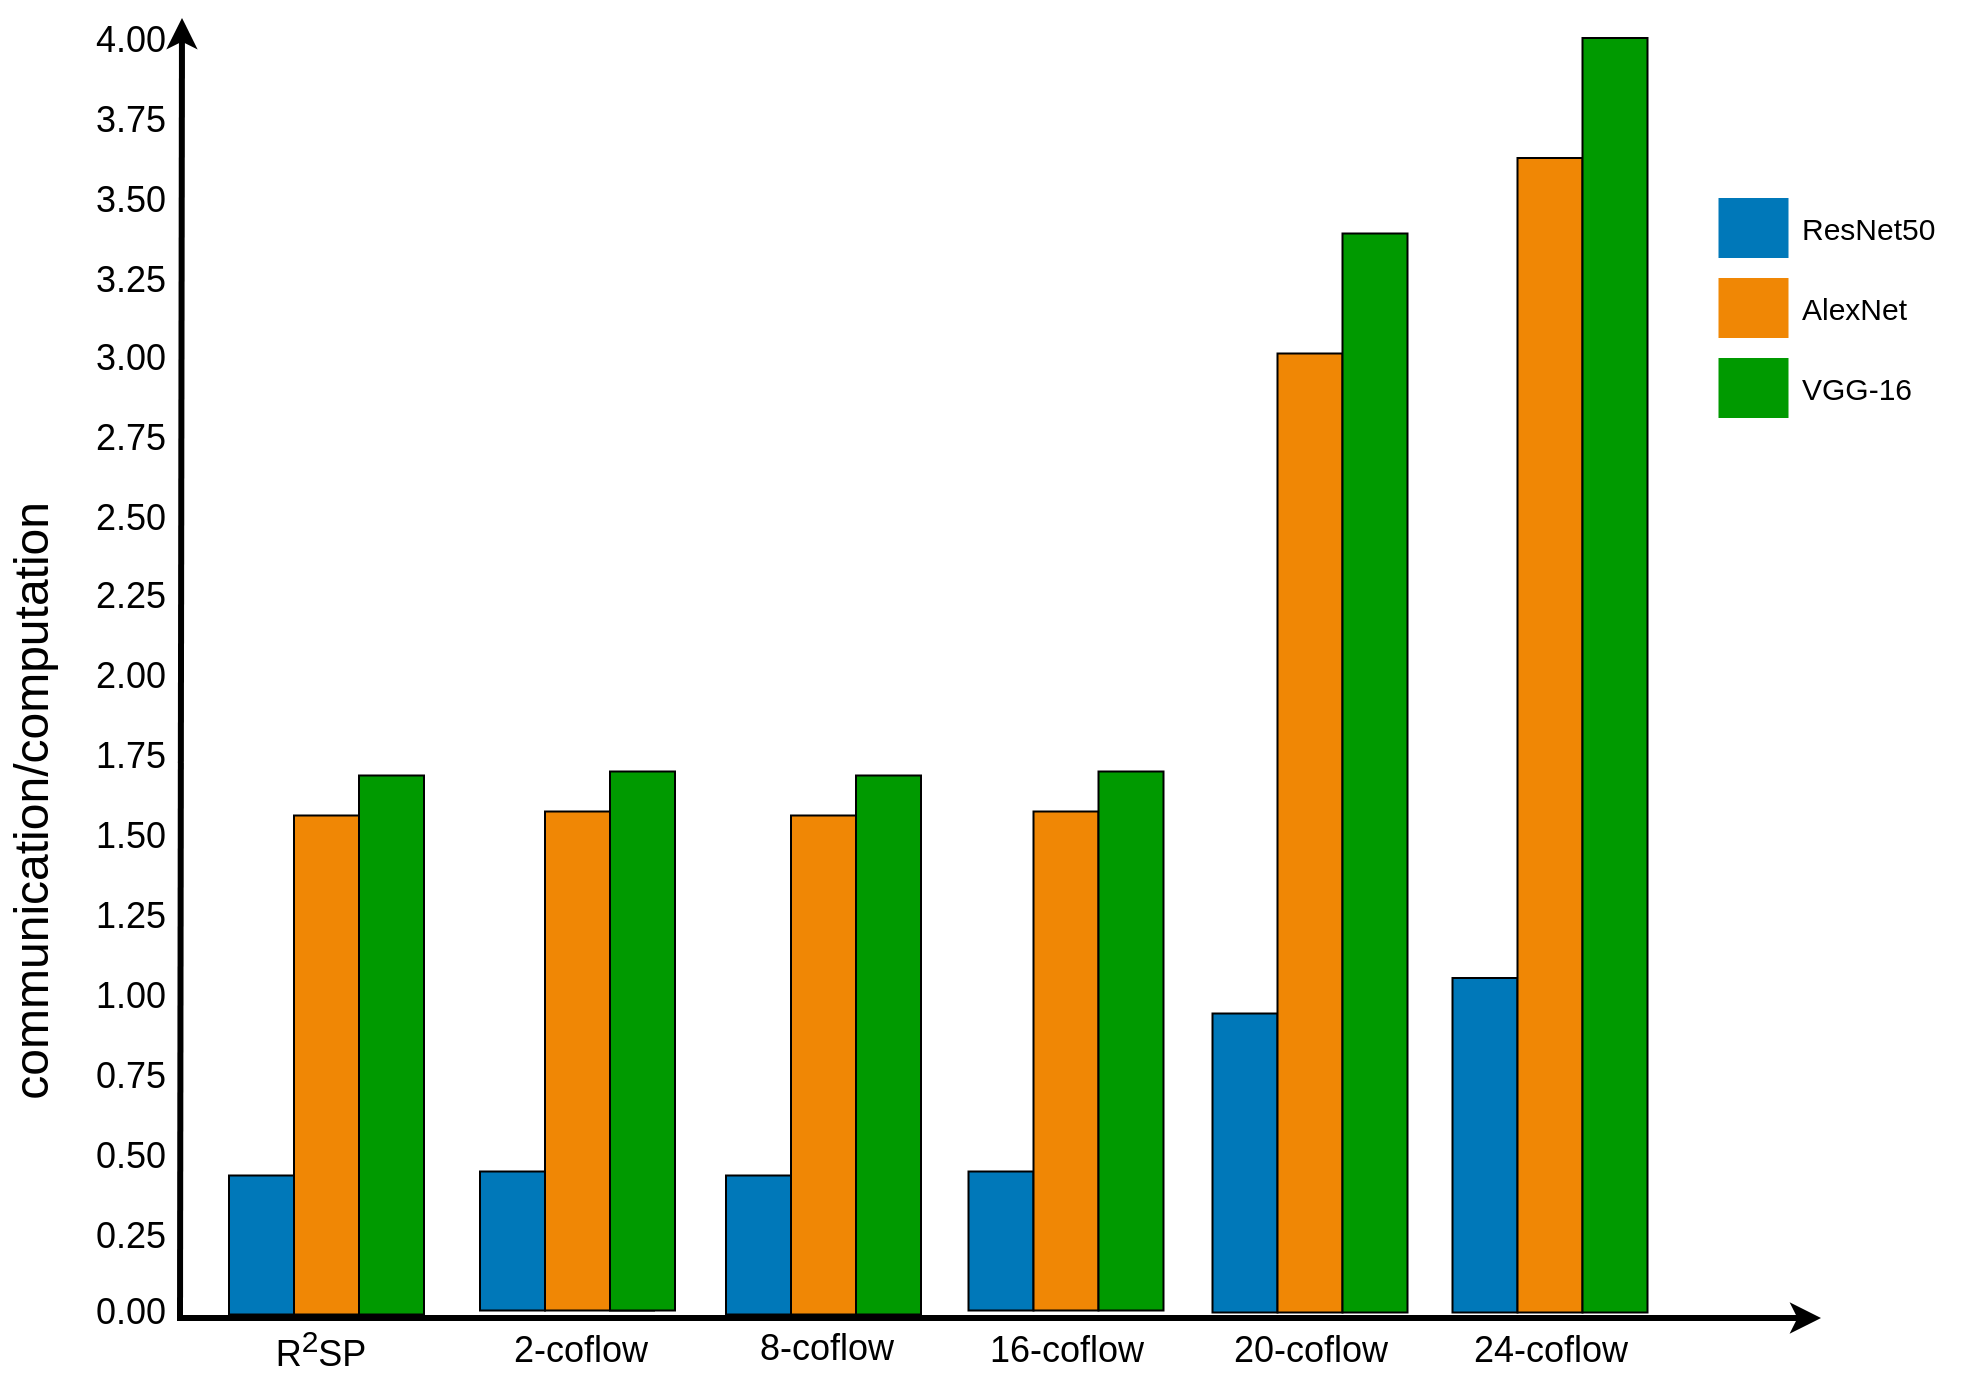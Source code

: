 <mxfile version="13.8.1" type="github">
  <diagram id="T89XPPoivCCFEeKoEIFi" name="第 1 页">
    <mxGraphModel dx="-296" dy="1322" grid="1" gridSize="10" guides="1" tooltips="1" connect="1" arrows="1" fold="1" page="1" pageScale="1" pageWidth="827" pageHeight="1169" math="0" shadow="0">
      <root>
        <mxCell id="0" />
        <mxCell id="1" parent="0" />
        <mxCell id="WCGk1mYOTGd77UesOvjc-1" value="" style="edgeStyle=none;html=1;fontColor=#000000;strokeWidth=3;strokeColor=#000000;" parent="1" edge="1">
          <mxGeometry width="100" height="100" relative="1" as="geometry">
            <mxPoint x="2210" y="1600.5" as="sourcePoint" />
            <mxPoint x="2211" y="950" as="targetPoint" />
          </mxGeometry>
        </mxCell>
        <mxCell id="WCGk1mYOTGd77UesOvjc-2" value="" style="edgeStyle=none;html=1;fontColor=#000000;strokeWidth=3;strokeColor=#000000;" parent="1" edge="1">
          <mxGeometry width="100" height="100" relative="1" as="geometry">
            <mxPoint x="2208.5" y="1600" as="sourcePoint" />
            <mxPoint x="3030.5" y="1600" as="targetPoint" />
          </mxGeometry>
        </mxCell>
        <mxCell id="WCGk1mYOTGd77UesOvjc-3" value="8-coflow" style="text;spacingTop=-5;align=center;verticalAlign=middle;fontStyle=0;html=1;fontSize=18;points=[];strokeColor=none;" parent="1" vertex="1">
          <mxGeometry x="2473" y="1602.25" width="120" height="30" as="geometry" />
        </mxCell>
        <mxCell id="WCGk1mYOTGd77UesOvjc-4" value="16-coflow" style="text;spacingTop=-5;align=center;verticalAlign=middle;fontStyle=0;html=1;fontSize=18;points=[];strokeColor=none;" parent="1" vertex="1">
          <mxGeometry x="2593" y="1603.25" width="120" height="30" as="geometry" />
        </mxCell>
        <mxCell id="WCGk1mYOTGd77UesOvjc-5" value="20-coflow" style="text;spacingTop=-5;align=center;verticalAlign=middle;fontStyle=0;html=1;fontSize=18;points=[];strokeColor=none;" parent="1" vertex="1">
          <mxGeometry x="2715" y="1603.25" width="120" height="30" as="geometry" />
        </mxCell>
        <mxCell id="WCGk1mYOTGd77UesOvjc-6" value="" style="whiteSpace=wrap;gradientColor=none;gradientDirection=east;strokeColor=none;html=1;fontColor=#23445d;fillColor=#009a00;" parent="1" vertex="1">
          <mxGeometry x="2979.25" y="1120" width="35.0" height="30.0" as="geometry" />
        </mxCell>
        <mxCell id="WCGk1mYOTGd77UesOvjc-7" value="" style="whiteSpace=wrap;gradientColor=none;gradientDirection=east;strokeColor=none;html=1;fontColor=#23445d;fillColor=#F08705;" parent="1" vertex="1">
          <mxGeometry x="2979.25" y="1080" width="35.0" height="30.0" as="geometry" />
        </mxCell>
        <mxCell id="WCGk1mYOTGd77UesOvjc-8" value="" style="whiteSpace=wrap;gradientColor=none;gradientDirection=east;strokeColor=none;html=1;fontColor=#23445d;fillColor=#0078b9;" parent="1" vertex="1">
          <mxGeometry x="2979.25" y="1040" width="35.0" height="30.0" as="geometry" />
        </mxCell>
        <mxCell id="WCGk1mYOTGd77UesOvjc-9" value="AlexNet" style="text;spacingTop=-5;html=1;points=[];fontSize=15;" parent="1" vertex="1">
          <mxGeometry x="3019.25" y="1085" width="80" height="20" as="geometry" />
        </mxCell>
        <mxCell id="WCGk1mYOTGd77UesOvjc-10" value="ResNet50" style="text;spacingTop=-5;html=1;points=[];fontSize=15;" parent="1" vertex="1">
          <mxGeometry x="3019.25" y="1045" width="80" height="20" as="geometry" />
        </mxCell>
        <mxCell id="WCGk1mYOTGd77UesOvjc-11" value="VGG-16&lt;br&gt;" style="text;spacingTop=-5;html=1;points=[];fontSize=15;" parent="1" vertex="1">
          <mxGeometry x="3019.25" y="1125" width="80" height="20" as="geometry" />
        </mxCell>
        <mxCell id="WCGk1mYOTGd77UesOvjc-12" value="communication/computation" style="text;spacingTop=-5;html=1;fontSize=24;fontStyle=0;points=[];textDirection=ltr;align=right;verticalAlign=top;horizontal=0;" parent="1" vertex="1">
          <mxGeometry x="2120" y="1191" width="80" height="20" as="geometry" />
        </mxCell>
        <mxCell id="WCGk1mYOTGd77UesOvjc-13" value="2.75" style="text;spacingTop=-5;align=center;verticalAlign=middle;fontStyle=0;html=1;fontSize=18;points=[];labelBackgroundColor=none;labelBorderColor=none;rounded=0;" parent="1" vertex="1">
          <mxGeometry x="2170" y="1142" width="30" height="40" as="geometry" />
        </mxCell>
        <mxCell id="WCGk1mYOTGd77UesOvjc-14" value="" style="rounded=0;whiteSpace=wrap;html=1;fillColor=#0078B9;" parent="1" vertex="1">
          <mxGeometry x="2483" y="1528.75" width="32.5" height="69.5" as="geometry" />
        </mxCell>
        <mxCell id="WCGk1mYOTGd77UesOvjc-17" value="1.75" style="text;spacingTop=-5;align=center;verticalAlign=middle;fontStyle=0;html=1;fontSize=18;points=[];labelBackgroundColor=none;labelBorderColor=none;rounded=0;" parent="1" vertex="1">
          <mxGeometry x="2170" y="1301" width="30" height="40" as="geometry" />
        </mxCell>
        <mxCell id="WCGk1mYOTGd77UesOvjc-18" value="1.25" style="text;spacingTop=-5;align=center;verticalAlign=middle;fontStyle=0;html=1;fontSize=18;points=[];labelBackgroundColor=none;labelBorderColor=none;rounded=0;" parent="1" vertex="1">
          <mxGeometry x="2170" y="1381" width="30" height="40" as="geometry" />
        </mxCell>
        <mxCell id="WCGk1mYOTGd77UesOvjc-19" value="0.50" style="text;spacingTop=-5;align=center;verticalAlign=middle;fontStyle=0;html=1;fontSize=18;points=[];labelBackgroundColor=none;labelBorderColor=none;rounded=0;" parent="1" vertex="1">
          <mxGeometry x="2170" y="1501.75" width="30" height="40" as="geometry" />
        </mxCell>
        <mxCell id="WCGk1mYOTGd77UesOvjc-20" value="2.25" style="text;spacingTop=-5;align=center;verticalAlign=middle;fontStyle=0;html=1;fontSize=18;points=[];labelBackgroundColor=none;labelBorderColor=none;rounded=0;" parent="1" vertex="1">
          <mxGeometry x="2170" y="1221" width="30" height="40" as="geometry" />
        </mxCell>
        <mxCell id="WCGk1mYOTGd77UesOvjc-21" value="2.50" style="text;spacingTop=-5;align=center;verticalAlign=middle;fontStyle=0;html=1;fontSize=18;points=[];labelBackgroundColor=none;labelBorderColor=none;rounded=0;" parent="1" vertex="1">
          <mxGeometry x="2170" y="1182" width="30" height="40" as="geometry" />
        </mxCell>
        <mxCell id="WCGk1mYOTGd77UesOvjc-22" value="2.00" style="text;spacingTop=-5;align=center;verticalAlign=middle;fontStyle=0;html=1;fontSize=18;points=[];labelBackgroundColor=none;labelBorderColor=none;rounded=0;" parent="1" vertex="1">
          <mxGeometry x="2170" y="1261" width="30" height="40" as="geometry" />
        </mxCell>
        <mxCell id="WCGk1mYOTGd77UesOvjc-23" value="1.50" style="text;spacingTop=-5;align=center;verticalAlign=middle;fontStyle=0;html=1;fontSize=18;points=[];labelBackgroundColor=none;labelBorderColor=none;rounded=0;" parent="1" vertex="1">
          <mxGeometry x="2170" y="1341" width="30" height="40" as="geometry" />
        </mxCell>
        <mxCell id="WCGk1mYOTGd77UesOvjc-24" value="1.00" style="text;spacingTop=-5;align=center;verticalAlign=middle;fontStyle=0;html=1;fontSize=18;points=[];labelBackgroundColor=none;labelBorderColor=none;rounded=0;" parent="1" vertex="1">
          <mxGeometry x="2170" y="1421" width="30" height="40" as="geometry" />
        </mxCell>
        <mxCell id="WCGk1mYOTGd77UesOvjc-25" value="0.25" style="text;spacingTop=-5;align=center;verticalAlign=middle;fontStyle=0;html=1;fontSize=18;points=[];labelBackgroundColor=none;labelBorderColor=none;rounded=0;" parent="1" vertex="1">
          <mxGeometry x="2170" y="1541.5" width="30" height="40" as="geometry" />
        </mxCell>
        <mxCell id="WCGk1mYOTGd77UesOvjc-26" value="0.00" style="text;spacingTop=-5;align=center;verticalAlign=middle;fontStyle=0;html=1;fontSize=18;points=[];labelBackgroundColor=none;labelBorderColor=none;rounded=0;" parent="1" vertex="1">
          <mxGeometry x="2170" y="1579.5" width="30" height="40" as="geometry" />
        </mxCell>
        <mxCell id="WCGk1mYOTGd77UesOvjc-27" value="" style="rounded=0;whiteSpace=wrap;html=1;fillColor=#F08705;" parent="1" vertex="1">
          <mxGeometry x="2515.5" y="1348.75" width="54.5" height="249.5" as="geometry" />
        </mxCell>
        <mxCell id="WCGk1mYOTGd77UesOvjc-28" value="" style="rounded=0;whiteSpace=wrap;html=1;fillColor=#009A00;" parent="1" vertex="1">
          <mxGeometry x="2548" y="1328.75" width="32.5" height="269.5" as="geometry" />
        </mxCell>
        <mxCell id="WCGk1mYOTGd77UesOvjc-29" value="" style="rounded=0;whiteSpace=wrap;html=1;fillColor=#0078B9;" parent="1" vertex="1">
          <mxGeometry x="2604.25" y="1526.75" width="32.5" height="69.5" as="geometry" />
        </mxCell>
        <mxCell id="WCGk1mYOTGd77UesOvjc-30" value="" style="rounded=0;whiteSpace=wrap;html=1;fillColor=#F08705;" parent="1" vertex="1">
          <mxGeometry x="2636.75" y="1346.75" width="32.5" height="249.5" as="geometry" />
        </mxCell>
        <mxCell id="WCGk1mYOTGd77UesOvjc-31" value="" style="rounded=0;whiteSpace=wrap;html=1;fillColor=#009A00;" parent="1" vertex="1">
          <mxGeometry x="2669.25" y="1326.75" width="32.5" height="269.5" as="geometry" />
        </mxCell>
        <mxCell id="WCGk1mYOTGd77UesOvjc-32" value="" style="rounded=0;whiteSpace=wrap;html=1;fillColor=#0078B9;" parent="1" vertex="1">
          <mxGeometry x="2726.25" y="1447.75" width="32.5" height="149.5" as="geometry" />
        </mxCell>
        <mxCell id="WCGk1mYOTGd77UesOvjc-33" value="" style="rounded=0;whiteSpace=wrap;html=1;fillColor=#F08705;" parent="1" vertex="1">
          <mxGeometry x="2758.75" y="1117.75" width="32.5" height="479.5" as="geometry" />
        </mxCell>
        <mxCell id="WCGk1mYOTGd77UesOvjc-34" value="" style="rounded=0;whiteSpace=wrap;html=1;fillColor=#009A00;" parent="1" vertex="1">
          <mxGeometry x="2791.25" y="1057.75" width="32.5" height="539.5" as="geometry" />
        </mxCell>
        <mxCell id="DEcqkY3-tAxHTdAIMPjW-1" value="3.50" style="text;spacingTop=-5;align=center;verticalAlign=middle;fontStyle=0;html=1;fontSize=18;points=[];labelBackgroundColor=none;labelBorderColor=none;rounded=0;" vertex="1" parent="1">
          <mxGeometry x="2170" y="1023" width="30" height="40" as="geometry" />
        </mxCell>
        <mxCell id="DEcqkY3-tAxHTdAIMPjW-2" value="3.00" style="text;spacingTop=-5;align=center;verticalAlign=middle;fontStyle=0;html=1;fontSize=18;points=[];labelBackgroundColor=none;labelBorderColor=none;rounded=0;" vertex="1" parent="1">
          <mxGeometry x="2170" y="1102" width="30" height="40" as="geometry" />
        </mxCell>
        <mxCell id="DEcqkY3-tAxHTdAIMPjW-3" value="3.25" style="text;spacingTop=-5;align=center;verticalAlign=middle;fontStyle=0;html=1;fontSize=18;points=[];labelBackgroundColor=none;labelBorderColor=none;rounded=0;" vertex="1" parent="1">
          <mxGeometry x="2170" y="1063" width="30" height="40" as="geometry" />
        </mxCell>
        <mxCell id="DEcqkY3-tAxHTdAIMPjW-4" value="0.75" style="text;spacingTop=-5;align=center;verticalAlign=middle;fontStyle=0;html=1;fontSize=18;points=[];labelBackgroundColor=none;labelBorderColor=none;rounded=0;" vertex="1" parent="1">
          <mxGeometry x="2170" y="1461" width="30" height="40" as="geometry" />
        </mxCell>
        <mxCell id="DEcqkY3-tAxHTdAIMPjW-5" value="24-coflow" style="text;spacingTop=-5;align=center;verticalAlign=middle;fontStyle=0;html=1;fontSize=18;points=[];strokeColor=none;" vertex="1" parent="1">
          <mxGeometry x="2835" y="1603.25" width="120" height="30" as="geometry" />
        </mxCell>
        <mxCell id="DEcqkY3-tAxHTdAIMPjW-6" value="" style="rounded=0;whiteSpace=wrap;html=1;fillColor=#0078B9;" vertex="1" parent="1">
          <mxGeometry x="2846.25" y="1430" width="32.5" height="167.25" as="geometry" />
        </mxCell>
        <mxCell id="DEcqkY3-tAxHTdAIMPjW-7" value="" style="rounded=0;whiteSpace=wrap;html=1;fillColor=#F08705;" vertex="1" parent="1">
          <mxGeometry x="2878.75" y="1020" width="32.5" height="577.25" as="geometry" />
        </mxCell>
        <mxCell id="DEcqkY3-tAxHTdAIMPjW-8" value="" style="rounded=0;whiteSpace=wrap;html=1;fillColor=#009A00;" vertex="1" parent="1">
          <mxGeometry x="2911.25" y="960" width="32.5" height="637.25" as="geometry" />
        </mxCell>
        <mxCell id="DEcqkY3-tAxHTdAIMPjW-9" value="R&lt;sup&gt;2&lt;/sup&gt;SP" style="text;spacingTop=-5;align=center;verticalAlign=middle;fontStyle=0;html=1;fontSize=18;points=[];strokeColor=none;" vertex="1" parent="1">
          <mxGeometry x="2220" y="1603.25" width="120" height="30" as="geometry" />
        </mxCell>
        <mxCell id="DEcqkY3-tAxHTdAIMPjW-10" value="" style="rounded=0;whiteSpace=wrap;html=1;fillColor=#0078B9;" vertex="1" parent="1">
          <mxGeometry x="2234.5" y="1528.75" width="32.5" height="69.5" as="geometry" />
        </mxCell>
        <mxCell id="DEcqkY3-tAxHTdAIMPjW-11" value="" style="rounded=0;whiteSpace=wrap;html=1;fillColor=#F08705;" vertex="1" parent="1">
          <mxGeometry x="2267" y="1348.75" width="32.5" height="249.5" as="geometry" />
        </mxCell>
        <mxCell id="DEcqkY3-tAxHTdAIMPjW-12" value="" style="rounded=0;whiteSpace=wrap;html=1;fillColor=#009A00;" vertex="1" parent="1">
          <mxGeometry x="2299.5" y="1328.75" width="32.5" height="269.5" as="geometry" />
        </mxCell>
        <mxCell id="DEcqkY3-tAxHTdAIMPjW-15" value="4.00" style="text;spacingTop=-5;align=center;verticalAlign=middle;fontStyle=0;html=1;fontSize=18;points=[];labelBackgroundColor=none;labelBorderColor=none;rounded=0;" vertex="1" parent="1">
          <mxGeometry x="2170" y="943" width="30" height="40" as="geometry" />
        </mxCell>
        <mxCell id="DEcqkY3-tAxHTdAIMPjW-16" value="3.75" style="text;spacingTop=-5;align=center;verticalAlign=middle;fontStyle=0;html=1;fontSize=18;points=[];labelBackgroundColor=none;labelBorderColor=none;rounded=0;" vertex="1" parent="1">
          <mxGeometry x="2170" y="983" width="30" height="40" as="geometry" />
        </mxCell>
        <mxCell id="DEcqkY3-tAxHTdAIMPjW-17" value="2-coflow" style="text;spacingTop=-5;align=center;verticalAlign=middle;fontStyle=0;html=1;fontSize=18;points=[];strokeColor=none;" vertex="1" parent="1">
          <mxGeometry x="2350" y="1603.25" width="120" height="30" as="geometry" />
        </mxCell>
        <mxCell id="DEcqkY3-tAxHTdAIMPjW-18" value="" style="rounded=0;whiteSpace=wrap;html=1;fillColor=#0078B9;" vertex="1" parent="1">
          <mxGeometry x="2360" y="1526.75" width="32.5" height="69.5" as="geometry" />
        </mxCell>
        <mxCell id="DEcqkY3-tAxHTdAIMPjW-19" value="" style="rounded=0;whiteSpace=wrap;html=1;fillColor=#F08705;" vertex="1" parent="1">
          <mxGeometry x="2392.5" y="1346.75" width="54.5" height="249.5" as="geometry" />
        </mxCell>
        <mxCell id="DEcqkY3-tAxHTdAIMPjW-20" value="" style="rounded=0;whiteSpace=wrap;html=1;fillColor=#009A00;" vertex="1" parent="1">
          <mxGeometry x="2425" y="1326.75" width="32.5" height="269.5" as="geometry" />
        </mxCell>
      </root>
    </mxGraphModel>
  </diagram>
</mxfile>
